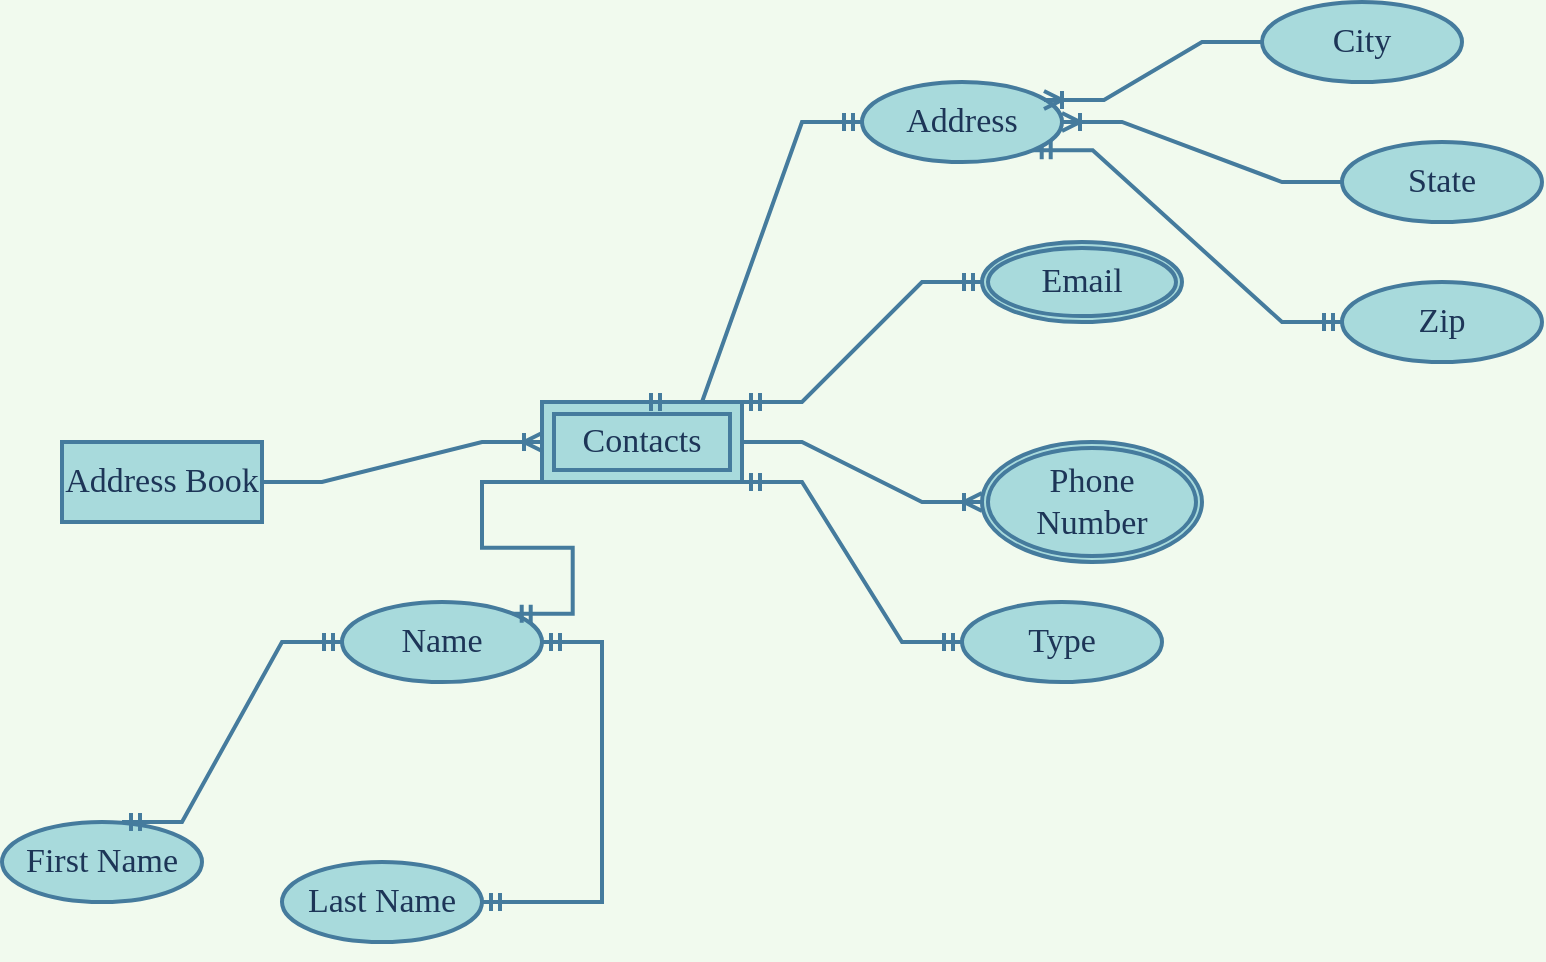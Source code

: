 <mxfile version="20.2.0" type="device"><diagram id="N_LQn0wtqKyC0FNPier6" name="Page-1"><mxGraphModel dx="1422" dy="836" grid="1" gridSize="10" guides="1" tooltips="1" connect="1" arrows="1" fold="1" page="1" pageScale="1" pageWidth="827" pageHeight="1169" background="#F1FAEE" math="0" shadow="0"><root><mxCell id="0"/><mxCell id="1" parent="0"/><mxCell id="0-OiDzWrl2yeV_ZImDtw-1" value="Address Book" style="whiteSpace=wrap;html=1;align=center;fontFamily=Times New Roman;fontSize=17;labelBackgroundColor=none;strokeWidth=2;strokeColor=#457B9D;fillColor=#A8DADC;fontColor=#1D3557;rounded=0;" parent="1" vertex="1"><mxGeometry x="40" y="240" width="100" height="40" as="geometry"/></mxCell><mxCell id="0-OiDzWrl2yeV_ZImDtw-3" value="Contacts" style="shape=ext;margin=3;double=1;whiteSpace=wrap;html=1;align=center;fontFamily=Times New Roman;fontSize=17;labelBackgroundColor=none;strokeWidth=2;strokeColor=#457B9D;fillColor=#A8DADC;fontColor=#1D3557;rounded=0;" parent="1" vertex="1"><mxGeometry x="280" y="220" width="100" height="40" as="geometry"/></mxCell><mxCell id="0-OiDzWrl2yeV_ZImDtw-4" value="" style="edgeStyle=entityRelationEdgeStyle;fontSize=17;html=1;endArrow=ERoneToMany;rounded=0;entryX=0;entryY=0.5;entryDx=0;entryDy=0;fontFamily=Times New Roman;fontColor=#1D3557;labelBackgroundColor=none;strokeWidth=2;strokeColor=#457B9D;" parent="1" target="0-OiDzWrl2yeV_ZImDtw-3" edge="1"><mxGeometry width="100" height="100" relative="1" as="geometry"><mxPoint x="140" y="260" as="sourcePoint"/><mxPoint x="240" y="160" as="targetPoint"/></mxGeometry></mxCell><mxCell id="0-OiDzWrl2yeV_ZImDtw-7" value="Zip" style="ellipse;whiteSpace=wrap;html=1;align=center;fontFamily=Times New Roman;fontSize=17;labelBackgroundColor=none;strokeWidth=2;strokeColor=#457B9D;fillColor=#A8DADC;fontColor=#1D3557;rounded=0;" parent="1" vertex="1"><mxGeometry x="680" y="160" width="100" height="40" as="geometry"/></mxCell><mxCell id="0-OiDzWrl2yeV_ZImDtw-8" value="City" style="ellipse;whiteSpace=wrap;html=1;align=center;fontFamily=Times New Roman;fontSize=17;labelBackgroundColor=none;strokeWidth=2;strokeColor=#457B9D;fillColor=#A8DADC;fontColor=#1D3557;rounded=0;" parent="1" vertex="1"><mxGeometry x="640" y="20" width="100" height="40" as="geometry"/></mxCell><mxCell id="0-OiDzWrl2yeV_ZImDtw-9" value="Last Name" style="ellipse;whiteSpace=wrap;html=1;align=center;fontFamily=Times New Roman;fontSize=17;labelBackgroundColor=none;strokeWidth=2;strokeColor=#457B9D;fillColor=#A8DADC;fontColor=#1D3557;rounded=0;" parent="1" vertex="1"><mxGeometry x="150" y="450" width="100" height="40" as="geometry"/></mxCell><mxCell id="0-OiDzWrl2yeV_ZImDtw-10" value="State" style="ellipse;whiteSpace=wrap;html=1;align=center;fontFamily=Times New Roman;fontSize=17;labelBackgroundColor=none;strokeWidth=2;strokeColor=#457B9D;fillColor=#A8DADC;fontColor=#1D3557;rounded=0;" parent="1" vertex="1"><mxGeometry x="680" y="90" width="100" height="40" as="geometry"/></mxCell><mxCell id="0-OiDzWrl2yeV_ZImDtw-11" value="Type" style="ellipse;whiteSpace=wrap;html=1;align=center;fontFamily=Times New Roman;fontSize=17;labelBackgroundColor=none;strokeWidth=2;strokeColor=#457B9D;fillColor=#A8DADC;fontColor=#1D3557;rounded=0;" parent="1" vertex="1"><mxGeometry x="490" y="320" width="100" height="40" as="geometry"/></mxCell><mxCell id="0-OiDzWrl2yeV_ZImDtw-19" value="Phone Number" style="ellipse;shape=doubleEllipse;margin=3;whiteSpace=wrap;html=1;align=center;fontFamily=Times New Roman;fontSize=17;labelBackgroundColor=none;strokeWidth=2;strokeColor=#457B9D;fillColor=#A8DADC;fontColor=#1D3557;rounded=0;" parent="1" vertex="1"><mxGeometry x="500" y="240" width="110" height="60" as="geometry"/></mxCell><mxCell id="0-OiDzWrl2yeV_ZImDtw-20" value="" style="edgeStyle=entityRelationEdgeStyle;fontSize=17;html=1;endArrow=ERoneToMany;rounded=0;exitX=1;exitY=0.5;exitDx=0;exitDy=0;fontFamily=Times New Roman;fontColor=#1D3557;labelBackgroundColor=none;strokeWidth=2;strokeColor=#457B9D;" parent="1" source="0-OiDzWrl2yeV_ZImDtw-3" target="0-OiDzWrl2yeV_ZImDtw-19" edge="1"><mxGeometry width="100" height="100" relative="1" as="geometry"><mxPoint x="380" y="360" as="sourcePoint"/><mxPoint x="480" y="260" as="targetPoint"/></mxGeometry></mxCell><mxCell id="0-OiDzWrl2yeV_ZImDtw-21" value="" style="edgeStyle=entityRelationEdgeStyle;fontSize=17;html=1;endArrow=ERmandOne;startArrow=ERmandOne;rounded=0;exitX=1;exitY=1;exitDx=0;exitDy=0;entryX=0;entryY=0.5;entryDx=0;entryDy=0;fontFamily=Times New Roman;fontColor=#1D3557;labelBackgroundColor=none;strokeWidth=2;strokeColor=#457B9D;" parent="1" source="0-OiDzWrl2yeV_ZImDtw-3" target="0-OiDzWrl2yeV_ZImDtw-11" edge="1"><mxGeometry width="100" height="100" relative="1" as="geometry"><mxPoint x="380" y="360" as="sourcePoint"/><mxPoint x="480" y="260" as="targetPoint"/></mxGeometry></mxCell><mxCell id="0-OiDzWrl2yeV_ZImDtw-22" value="" style="edgeStyle=entityRelationEdgeStyle;fontSize=17;html=1;endArrow=ERmandOne;startArrow=ERmandOne;rounded=0;exitX=1;exitY=1;exitDx=0;exitDy=0;entryX=0;entryY=0.5;entryDx=0;entryDy=0;fontFamily=Times New Roman;fontColor=#1D3557;labelBackgroundColor=none;strokeWidth=2;strokeColor=#457B9D;" parent="1" source="0-OiDzWrl2yeV_ZImDtw-38" target="0-OiDzWrl2yeV_ZImDtw-7" edge="1"><mxGeometry width="100" height="100" relative="1" as="geometry"><mxPoint x="380" y="360" as="sourcePoint"/><mxPoint x="480" y="260" as="targetPoint"/></mxGeometry></mxCell><mxCell id="0-OiDzWrl2yeV_ZImDtw-25" value="" style="edgeStyle=entityRelationEdgeStyle;fontSize=17;html=1;endArrow=ERmandOne;startArrow=ERmandOne;rounded=0;exitX=1;exitY=0;exitDx=0;exitDy=0;entryX=0;entryY=0.5;entryDx=0;entryDy=0;fontFamily=Times New Roman;fontColor=#1D3557;labelBackgroundColor=none;strokeWidth=2;strokeColor=#457B9D;" parent="1" source="0-OiDzWrl2yeV_ZImDtw-3" target="0-OiDzWrl2yeV_ZImDtw-26" edge="1"><mxGeometry width="100" height="100" relative="1" as="geometry"><mxPoint x="240" y="210" as="sourcePoint"/><mxPoint x="340" y="110" as="targetPoint"/></mxGeometry></mxCell><mxCell id="0-OiDzWrl2yeV_ZImDtw-26" value="Email" style="ellipse;shape=doubleEllipse;margin=3;whiteSpace=wrap;html=1;align=center;fontFamily=Times New Roman;fontSize=17;labelBackgroundColor=none;strokeWidth=2;strokeColor=#457B9D;fillColor=#A8DADC;fontColor=#1D3557;rounded=0;" parent="1" vertex="1"><mxGeometry x="500" y="140" width="100" height="40" as="geometry"/></mxCell><mxCell id="0-OiDzWrl2yeV_ZImDtw-28" value="Name" style="ellipse;whiteSpace=wrap;html=1;align=center;fontFamily=Times New Roman;fontSize=17;labelBackgroundColor=none;strokeWidth=2;strokeColor=#457B9D;fillColor=#A8DADC;fontColor=#1D3557;rounded=0;" parent="1" vertex="1"><mxGeometry x="180" y="320" width="100" height="40" as="geometry"/></mxCell><mxCell id="0-OiDzWrl2yeV_ZImDtw-29" value="" style="edgeStyle=entityRelationEdgeStyle;fontSize=17;html=1;endArrow=ERmandOne;rounded=0;entryX=1;entryY=0;entryDx=0;entryDy=0;exitX=0;exitY=1;exitDx=0;exitDy=0;fontFamily=Times New Roman;fontColor=#1D3557;labelBackgroundColor=none;strokeWidth=2;strokeColor=#457B9D;" parent="1" source="0-OiDzWrl2yeV_ZImDtw-3" target="0-OiDzWrl2yeV_ZImDtw-28" edge="1"><mxGeometry width="100" height="100" relative="1" as="geometry"><mxPoint x="370" y="360" as="sourcePoint"/><mxPoint x="470" y="260" as="targetPoint"/></mxGeometry></mxCell><mxCell id="0-OiDzWrl2yeV_ZImDtw-33" value="First Name" style="ellipse;whiteSpace=wrap;html=1;align=center;fontFamily=Times New Roman;fontSize=17;labelBackgroundColor=none;strokeWidth=2;strokeColor=#457B9D;fillColor=#A8DADC;fontColor=#1D3557;rounded=0;" parent="1" vertex="1"><mxGeometry x="10" y="430" width="100" height="40" as="geometry"/></mxCell><mxCell id="0-OiDzWrl2yeV_ZImDtw-36" value="" style="edgeStyle=entityRelationEdgeStyle;fontSize=17;html=1;endArrow=ERmandOne;startArrow=ERmandOne;rounded=0;exitX=1;exitY=0.5;exitDx=0;exitDy=0;fontFamily=Times New Roman;fontColor=#1D3557;labelBackgroundColor=none;strokeWidth=2;strokeColor=#457B9D;" parent="1" source="0-OiDzWrl2yeV_ZImDtw-9" target="0-OiDzWrl2yeV_ZImDtw-28" edge="1"><mxGeometry width="100" height="100" relative="1" as="geometry"><mxPoint x="140" y="460" as="sourcePoint"/><mxPoint x="210" y="360" as="targetPoint"/></mxGeometry></mxCell><mxCell id="0-OiDzWrl2yeV_ZImDtw-37" style="edgeStyle=orthogonalEdgeStyle;rounded=0;orthogonalLoop=1;jettySize=auto;html=1;exitX=0.5;exitY=1;exitDx=0;exitDy=0;fontFamily=Times New Roman;fontSize=17;fontColor=#1D3557;labelBackgroundColor=none;strokeWidth=2;strokeColor=#457B9D;" parent="1" source="0-OiDzWrl2yeV_ZImDtw-9" target="0-OiDzWrl2yeV_ZImDtw-9" edge="1"><mxGeometry relative="1" as="geometry"/></mxCell><mxCell id="0-OiDzWrl2yeV_ZImDtw-38" value="Address" style="ellipse;whiteSpace=wrap;html=1;align=center;fontFamily=Times New Roman;fontSize=17;labelBackgroundColor=none;strokeWidth=2;strokeColor=#457B9D;fillColor=#A8DADC;fontColor=#1D3557;rounded=0;" parent="1" vertex="1"><mxGeometry x="440" y="60" width="100" height="40" as="geometry"/></mxCell><mxCell id="0-OiDzWrl2yeV_ZImDtw-39" value="" style="edgeStyle=entityRelationEdgeStyle;fontSize=17;html=1;endArrow=ERoneToMany;rounded=0;exitX=0;exitY=0.5;exitDx=0;exitDy=0;entryX=1;entryY=0.5;entryDx=0;entryDy=0;fontFamily=Times New Roman;fontColor=#1D3557;labelBackgroundColor=none;strokeWidth=2;strokeColor=#457B9D;" parent="1" source="0-OiDzWrl2yeV_ZImDtw-10" target="0-OiDzWrl2yeV_ZImDtw-38" edge="1"><mxGeometry width="100" height="100" relative="1" as="geometry"><mxPoint x="280" y="140" as="sourcePoint"/><mxPoint x="380" y="40" as="targetPoint"/></mxGeometry></mxCell><mxCell id="0-OiDzWrl2yeV_ZImDtw-40" value="" style="edgeStyle=entityRelationEdgeStyle;fontSize=17;html=1;endArrow=ERoneToMany;rounded=0;entryX=0.91;entryY=0.225;entryDx=0;entryDy=0;exitX=0;exitY=0.5;exitDx=0;exitDy=0;fontFamily=Times New Roman;fontColor=#1D3557;labelBackgroundColor=none;strokeWidth=2;strokeColor=#457B9D;entryPerimeter=0;" parent="1" source="0-OiDzWrl2yeV_ZImDtw-8" target="0-OiDzWrl2yeV_ZImDtw-38" edge="1"><mxGeometry width="100" height="100" relative="1" as="geometry"><mxPoint x="300" y="100" as="sourcePoint"/><mxPoint x="400" as="targetPoint"/></mxGeometry></mxCell><mxCell id="0-OiDzWrl2yeV_ZImDtw-41" value="" style="edgeStyle=entityRelationEdgeStyle;fontSize=17;html=1;endArrow=ERmandOne;startArrow=ERmandOne;rounded=0;entryX=0;entryY=0.5;entryDx=0;entryDy=0;fontFamily=Times New Roman;fontColor=#1D3557;labelBackgroundColor=none;strokeWidth=2;strokeColor=#457B9D;" parent="1" target="0-OiDzWrl2yeV_ZImDtw-38" edge="1"><mxGeometry width="100" height="100" relative="1" as="geometry"><mxPoint x="330" y="220" as="sourcePoint"/><mxPoint x="430" y="120" as="targetPoint"/></mxGeometry></mxCell><mxCell id="0-OiDzWrl2yeV_ZImDtw-42" value="" style="edgeStyle=entityRelationEdgeStyle;fontSize=17;html=1;endArrow=ERmandOne;startArrow=ERmandOne;rounded=0;entryX=0;entryY=0.5;entryDx=0;entryDy=0;fontFamily=Times New Roman;fontColor=#1D3557;labelBackgroundColor=none;strokeWidth=2;strokeColor=#457B9D;" parent="1" target="0-OiDzWrl2yeV_ZImDtw-28" edge="1"><mxGeometry width="100" height="100" relative="1" as="geometry"><mxPoint x="70" y="430" as="sourcePoint"/><mxPoint x="170" y="330" as="targetPoint"/></mxGeometry></mxCell></root></mxGraphModel></diagram></mxfile>